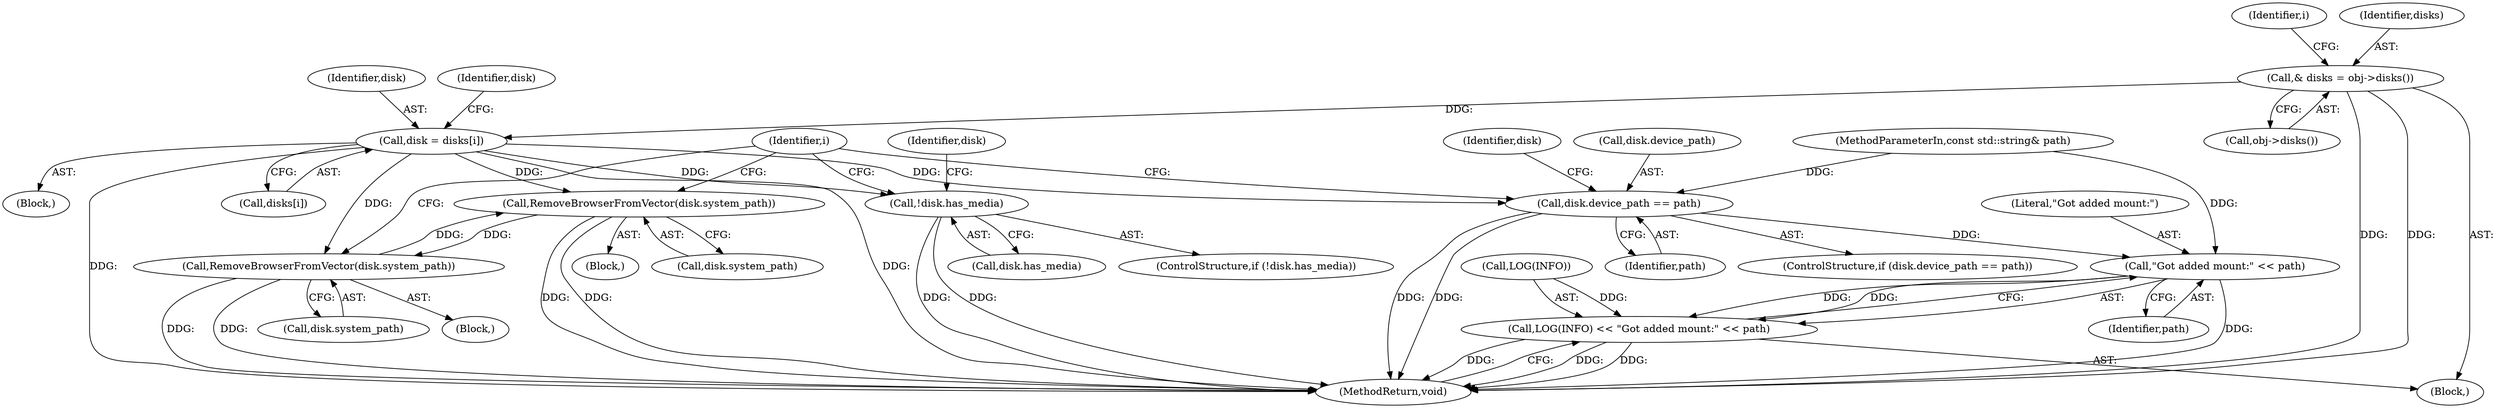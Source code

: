 digraph "0_Chrome_647c3a9f217a9236052e18c7b032669863dd1734@array" {
"1000126" [label="(Call,disk = disks[i])"];
"1000111" [label="(Call,& disks = obj->disks())"];
"1000132" [label="(Call,disk.device_path == path)"];
"1000166" [label="(Call,\"Got added mount:\" << path)"];
"1000163" [label="(Call,LOG(INFO) << \"Got added mount:\" << path)"];
"1000144" [label="(Call,!disk.has_media)"];
"1000149" [label="(Call,RemoveBrowserFromVector(disk.system_path))"];
"1000159" [label="(Call,RemoveBrowserFromVector(disk.system_path))"];
"1000133" [label="(Call,disk.device_path)"];
"1000140" [label="(Identifier,disk)"];
"1000148" [label="(Block,)"];
"1000117" [label="(Identifier,i)"];
"1000109" [label="(Block,)"];
"1000159" [label="(Call,RemoveBrowserFromVector(disk.system_path))"];
"1000167" [label="(Literal,\"Got added mount:\")"];
"1000128" [label="(Call,disks[i])"];
"1000136" [label="(Identifier,path)"];
"1000113" [label="(Call,obj->disks())"];
"1000112" [label="(Identifier,disks)"];
"1000103" [label="(MethodParameterIn,const std::string& path)"];
"1000145" [label="(Call,disk.has_media)"];
"1000127" [label="(Identifier,disk)"];
"1000144" [label="(Call,!disk.has_media)"];
"1000151" [label="(Identifier,disk)"];
"1000168" [label="(Identifier,path)"];
"1000132" [label="(Call,disk.device_path == path)"];
"1000124" [label="(Block,)"];
"1000149" [label="(Call,RemoveBrowserFromVector(disk.system_path))"];
"1000163" [label="(Call,LOG(INFO) << \"Got added mount:\" << path)"];
"1000164" [label="(Call,LOG(INFO))"];
"1000143" [label="(ControlStructure,if (!disk.has_media))"];
"1000160" [label="(Call,disk.system_path)"];
"1000329" [label="(MethodReturn,void)"];
"1000158" [label="(Block,)"];
"1000166" [label="(Call,\"Got added mount:\" << path)"];
"1000131" [label="(ControlStructure,if (disk.device_path == path))"];
"1000111" [label="(Call,& disks = obj->disks())"];
"1000150" [label="(Call,disk.system_path)"];
"1000123" [label="(Identifier,i)"];
"1000134" [label="(Identifier,disk)"];
"1000126" [label="(Call,disk = disks[i])"];
"1000126" -> "1000124"  [label="AST: "];
"1000126" -> "1000128"  [label="CFG: "];
"1000127" -> "1000126"  [label="AST: "];
"1000128" -> "1000126"  [label="AST: "];
"1000134" -> "1000126"  [label="CFG: "];
"1000126" -> "1000329"  [label="DDG: "];
"1000126" -> "1000329"  [label="DDG: "];
"1000111" -> "1000126"  [label="DDG: "];
"1000126" -> "1000132"  [label="DDG: "];
"1000126" -> "1000144"  [label="DDG: "];
"1000126" -> "1000149"  [label="DDG: "];
"1000126" -> "1000159"  [label="DDG: "];
"1000111" -> "1000109"  [label="AST: "];
"1000111" -> "1000113"  [label="CFG: "];
"1000112" -> "1000111"  [label="AST: "];
"1000113" -> "1000111"  [label="AST: "];
"1000117" -> "1000111"  [label="CFG: "];
"1000111" -> "1000329"  [label="DDG: "];
"1000111" -> "1000329"  [label="DDG: "];
"1000132" -> "1000131"  [label="AST: "];
"1000132" -> "1000136"  [label="CFG: "];
"1000133" -> "1000132"  [label="AST: "];
"1000136" -> "1000132"  [label="AST: "];
"1000140" -> "1000132"  [label="CFG: "];
"1000123" -> "1000132"  [label="CFG: "];
"1000132" -> "1000329"  [label="DDG: "];
"1000132" -> "1000329"  [label="DDG: "];
"1000103" -> "1000132"  [label="DDG: "];
"1000132" -> "1000166"  [label="DDG: "];
"1000166" -> "1000163"  [label="AST: "];
"1000166" -> "1000168"  [label="CFG: "];
"1000167" -> "1000166"  [label="AST: "];
"1000168" -> "1000166"  [label="AST: "];
"1000163" -> "1000166"  [label="CFG: "];
"1000166" -> "1000329"  [label="DDG: "];
"1000166" -> "1000163"  [label="DDG: "];
"1000166" -> "1000163"  [label="DDG: "];
"1000103" -> "1000166"  [label="DDG: "];
"1000163" -> "1000109"  [label="AST: "];
"1000164" -> "1000163"  [label="AST: "];
"1000329" -> "1000163"  [label="CFG: "];
"1000163" -> "1000329"  [label="DDG: "];
"1000163" -> "1000329"  [label="DDG: "];
"1000163" -> "1000329"  [label="DDG: "];
"1000164" -> "1000163"  [label="DDG: "];
"1000144" -> "1000143"  [label="AST: "];
"1000144" -> "1000145"  [label="CFG: "];
"1000145" -> "1000144"  [label="AST: "];
"1000151" -> "1000144"  [label="CFG: "];
"1000123" -> "1000144"  [label="CFG: "];
"1000144" -> "1000329"  [label="DDG: "];
"1000144" -> "1000329"  [label="DDG: "];
"1000149" -> "1000148"  [label="AST: "];
"1000149" -> "1000150"  [label="CFG: "];
"1000150" -> "1000149"  [label="AST: "];
"1000123" -> "1000149"  [label="CFG: "];
"1000149" -> "1000329"  [label="DDG: "];
"1000149" -> "1000329"  [label="DDG: "];
"1000159" -> "1000149"  [label="DDG: "];
"1000149" -> "1000159"  [label="DDG: "];
"1000159" -> "1000158"  [label="AST: "];
"1000159" -> "1000160"  [label="CFG: "];
"1000160" -> "1000159"  [label="AST: "];
"1000123" -> "1000159"  [label="CFG: "];
"1000159" -> "1000329"  [label="DDG: "];
"1000159" -> "1000329"  [label="DDG: "];
}
